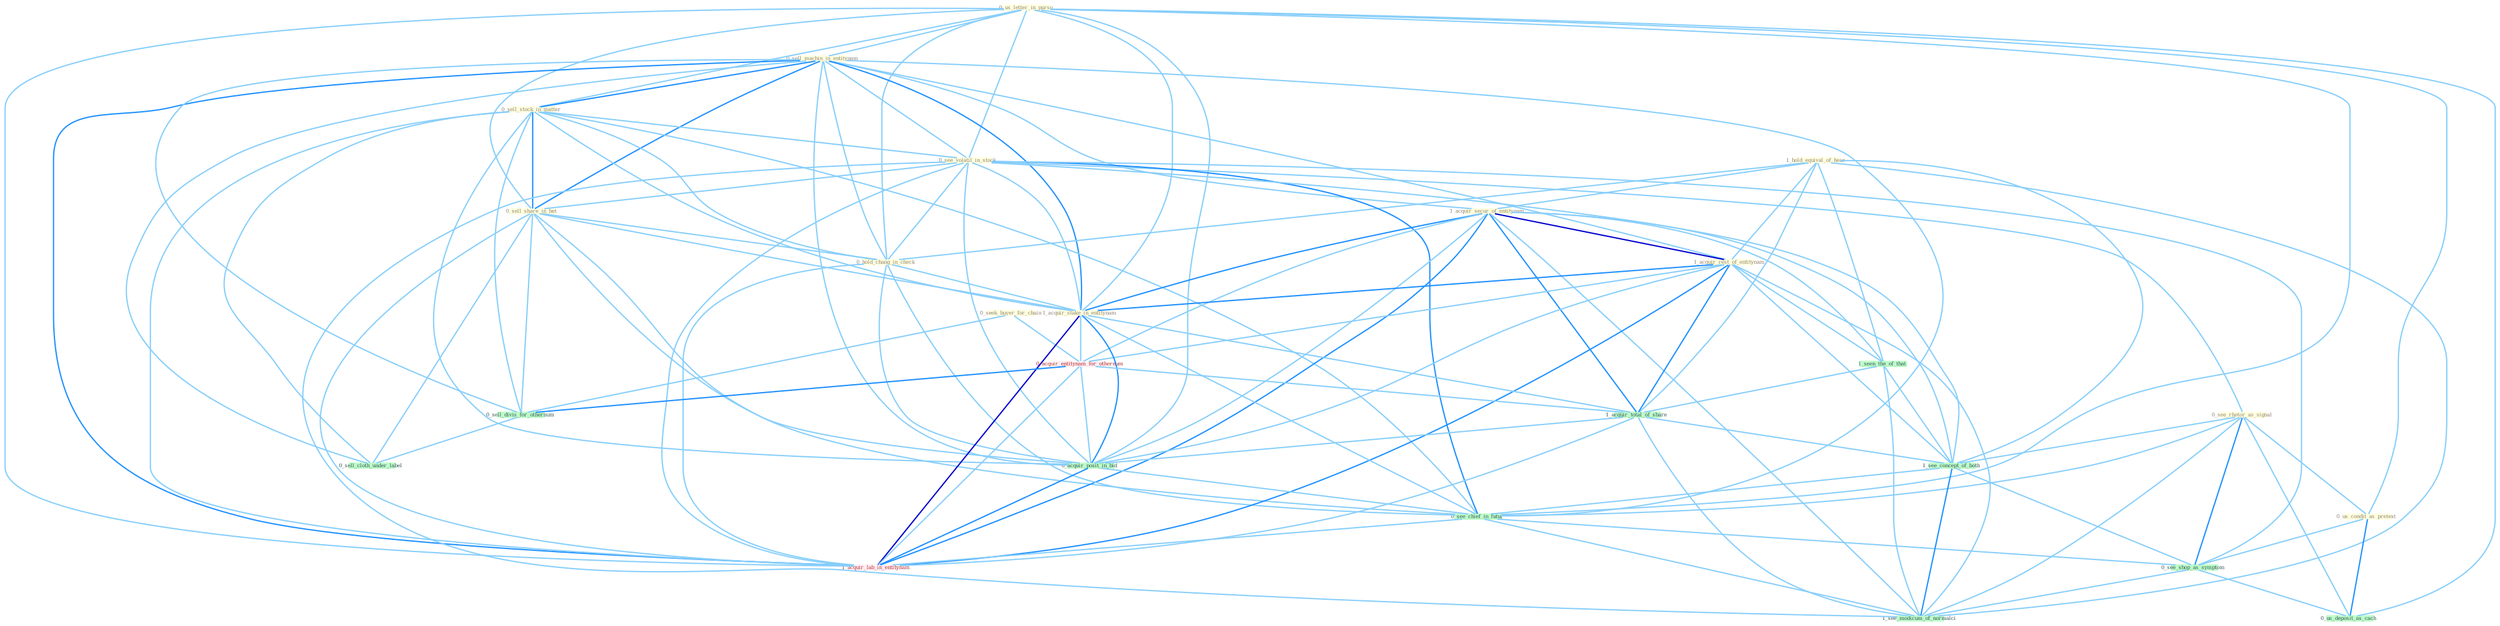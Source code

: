 Graph G{ 
    node
    [shape=polygon,style=filled,width=.5,height=.06,color="#BDFCC9",fixedsize=true,fontsize=4,
    fontcolor="#2f4f4f"];
    {node
    [color="#ffffe0", fontcolor="#8b7d6b"] "0_us_letter_in_pursu " "0_sell_machin_in_entitynam " "0_sell_stock_in_matter " "1_hold_equival_of_hear " "0_see_volatil_in_stock " "0_sell_share_in_bet " "1_acquir_secur_of_entitynam " "0_hold_chang_in_check " "1_acquir_rest_of_entitynam " "0_seek_buyer_for_chain " "1_acquir_stake_in_entitynam " "0_see_rhetor_as_signal " "0_us_condit_as_pretext "}
{node [color="#fff0f5", fontcolor="#b22222"] "0_acquir_entitynam_for_othernum " "1_acquir_lab_in_entitynam "}
edge [color="#B0E2FF"];

	"0_us_letter_in_pursu " -- "0_sell_machin_in_entitynam " [w="1", color="#87cefa" ];
	"0_us_letter_in_pursu " -- "0_sell_stock_in_matter " [w="1", color="#87cefa" ];
	"0_us_letter_in_pursu " -- "0_see_volatil_in_stock " [w="1", color="#87cefa" ];
	"0_us_letter_in_pursu " -- "0_sell_share_in_bet " [w="1", color="#87cefa" ];
	"0_us_letter_in_pursu " -- "0_hold_chang_in_check " [w="1", color="#87cefa" ];
	"0_us_letter_in_pursu " -- "1_acquir_stake_in_entitynam " [w="1", color="#87cefa" ];
	"0_us_letter_in_pursu " -- "0_us_condit_as_pretext " [w="1", color="#87cefa" ];
	"0_us_letter_in_pursu " -- "0_acquir_posit_in_bid " [w="1", color="#87cefa" ];
	"0_us_letter_in_pursu " -- "0_see_chief_in_futur " [w="1", color="#87cefa" ];
	"0_us_letter_in_pursu " -- "1_acquir_lab_in_entitynam " [w="1", color="#87cefa" ];
	"0_us_letter_in_pursu " -- "0_us_deposit_as_cach " [w="1", color="#87cefa" ];
	"0_sell_machin_in_entitynam " -- "0_sell_stock_in_matter " [w="2", color="#1e90ff" , len=0.8];
	"0_sell_machin_in_entitynam " -- "0_see_volatil_in_stock " [w="1", color="#87cefa" ];
	"0_sell_machin_in_entitynam " -- "0_sell_share_in_bet " [w="2", color="#1e90ff" , len=0.8];
	"0_sell_machin_in_entitynam " -- "1_acquir_secur_of_entitynam " [w="1", color="#87cefa" ];
	"0_sell_machin_in_entitynam " -- "0_hold_chang_in_check " [w="1", color="#87cefa" ];
	"0_sell_machin_in_entitynam " -- "1_acquir_rest_of_entitynam " [w="1", color="#87cefa" ];
	"0_sell_machin_in_entitynam " -- "1_acquir_stake_in_entitynam " [w="2", color="#1e90ff" , len=0.8];
	"0_sell_machin_in_entitynam " -- "0_sell_divis_for_othernum " [w="1", color="#87cefa" ];
	"0_sell_machin_in_entitynam " -- "0_sell_cloth_under_label " [w="1", color="#87cefa" ];
	"0_sell_machin_in_entitynam " -- "0_acquir_posit_in_bid " [w="1", color="#87cefa" ];
	"0_sell_machin_in_entitynam " -- "0_see_chief_in_futur " [w="1", color="#87cefa" ];
	"0_sell_machin_in_entitynam " -- "1_acquir_lab_in_entitynam " [w="2", color="#1e90ff" , len=0.8];
	"0_sell_stock_in_matter " -- "0_see_volatil_in_stock " [w="1", color="#87cefa" ];
	"0_sell_stock_in_matter " -- "0_sell_share_in_bet " [w="2", color="#1e90ff" , len=0.8];
	"0_sell_stock_in_matter " -- "0_hold_chang_in_check " [w="1", color="#87cefa" ];
	"0_sell_stock_in_matter " -- "1_acquir_stake_in_entitynam " [w="1", color="#87cefa" ];
	"0_sell_stock_in_matter " -- "0_sell_divis_for_othernum " [w="1", color="#87cefa" ];
	"0_sell_stock_in_matter " -- "0_sell_cloth_under_label " [w="1", color="#87cefa" ];
	"0_sell_stock_in_matter " -- "0_acquir_posit_in_bid " [w="1", color="#87cefa" ];
	"0_sell_stock_in_matter " -- "0_see_chief_in_futur " [w="1", color="#87cefa" ];
	"0_sell_stock_in_matter " -- "1_acquir_lab_in_entitynam " [w="1", color="#87cefa" ];
	"1_hold_equival_of_hear " -- "1_acquir_secur_of_entitynam " [w="1", color="#87cefa" ];
	"1_hold_equival_of_hear " -- "0_hold_chang_in_check " [w="1", color="#87cefa" ];
	"1_hold_equival_of_hear " -- "1_acquir_rest_of_entitynam " [w="1", color="#87cefa" ];
	"1_hold_equival_of_hear " -- "1_seen_the_of_that " [w="1", color="#87cefa" ];
	"1_hold_equival_of_hear " -- "1_acquir_total_of_share " [w="1", color="#87cefa" ];
	"1_hold_equival_of_hear " -- "1_see_concept_of_both " [w="1", color="#87cefa" ];
	"1_hold_equival_of_hear " -- "1_see_modicum_of_normalci " [w="1", color="#87cefa" ];
	"0_see_volatil_in_stock " -- "0_sell_share_in_bet " [w="1", color="#87cefa" ];
	"0_see_volatil_in_stock " -- "0_hold_chang_in_check " [w="1", color="#87cefa" ];
	"0_see_volatil_in_stock " -- "1_acquir_stake_in_entitynam " [w="1", color="#87cefa" ];
	"0_see_volatil_in_stock " -- "0_see_rhetor_as_signal " [w="1", color="#87cefa" ];
	"0_see_volatil_in_stock " -- "0_acquir_posit_in_bid " [w="1", color="#87cefa" ];
	"0_see_volatil_in_stock " -- "1_see_concept_of_both " [w="1", color="#87cefa" ];
	"0_see_volatil_in_stock " -- "0_see_chief_in_futur " [w="2", color="#1e90ff" , len=0.8];
	"0_see_volatil_in_stock " -- "0_see_shop_as_symptom " [w="1", color="#87cefa" ];
	"0_see_volatil_in_stock " -- "1_acquir_lab_in_entitynam " [w="1", color="#87cefa" ];
	"0_see_volatil_in_stock " -- "1_see_modicum_of_normalci " [w="1", color="#87cefa" ];
	"0_sell_share_in_bet " -- "0_hold_chang_in_check " [w="1", color="#87cefa" ];
	"0_sell_share_in_bet " -- "1_acquir_stake_in_entitynam " [w="1", color="#87cefa" ];
	"0_sell_share_in_bet " -- "0_sell_divis_for_othernum " [w="1", color="#87cefa" ];
	"0_sell_share_in_bet " -- "0_sell_cloth_under_label " [w="1", color="#87cefa" ];
	"0_sell_share_in_bet " -- "0_acquir_posit_in_bid " [w="1", color="#87cefa" ];
	"0_sell_share_in_bet " -- "0_see_chief_in_futur " [w="1", color="#87cefa" ];
	"0_sell_share_in_bet " -- "1_acquir_lab_in_entitynam " [w="1", color="#87cefa" ];
	"1_acquir_secur_of_entitynam " -- "1_acquir_rest_of_entitynam " [w="3", color="#0000cd" , len=0.6];
	"1_acquir_secur_of_entitynam " -- "1_acquir_stake_in_entitynam " [w="2", color="#1e90ff" , len=0.8];
	"1_acquir_secur_of_entitynam " -- "0_acquir_entitynam_for_othernum " [w="1", color="#87cefa" ];
	"1_acquir_secur_of_entitynam " -- "1_seen_the_of_that " [w="1", color="#87cefa" ];
	"1_acquir_secur_of_entitynam " -- "1_acquir_total_of_share " [w="2", color="#1e90ff" , len=0.8];
	"1_acquir_secur_of_entitynam " -- "0_acquir_posit_in_bid " [w="1", color="#87cefa" ];
	"1_acquir_secur_of_entitynam " -- "1_see_concept_of_both " [w="1", color="#87cefa" ];
	"1_acquir_secur_of_entitynam " -- "1_acquir_lab_in_entitynam " [w="2", color="#1e90ff" , len=0.8];
	"1_acquir_secur_of_entitynam " -- "1_see_modicum_of_normalci " [w="1", color="#87cefa" ];
	"0_hold_chang_in_check " -- "1_acquir_stake_in_entitynam " [w="1", color="#87cefa" ];
	"0_hold_chang_in_check " -- "0_acquir_posit_in_bid " [w="1", color="#87cefa" ];
	"0_hold_chang_in_check " -- "0_see_chief_in_futur " [w="1", color="#87cefa" ];
	"0_hold_chang_in_check " -- "1_acquir_lab_in_entitynam " [w="1", color="#87cefa" ];
	"1_acquir_rest_of_entitynam " -- "1_acquir_stake_in_entitynam " [w="2", color="#1e90ff" , len=0.8];
	"1_acquir_rest_of_entitynam " -- "0_acquir_entitynam_for_othernum " [w="1", color="#87cefa" ];
	"1_acquir_rest_of_entitynam " -- "1_seen_the_of_that " [w="1", color="#87cefa" ];
	"1_acquir_rest_of_entitynam " -- "1_acquir_total_of_share " [w="2", color="#1e90ff" , len=0.8];
	"1_acquir_rest_of_entitynam " -- "0_acquir_posit_in_bid " [w="1", color="#87cefa" ];
	"1_acquir_rest_of_entitynam " -- "1_see_concept_of_both " [w="1", color="#87cefa" ];
	"1_acquir_rest_of_entitynam " -- "1_acquir_lab_in_entitynam " [w="2", color="#1e90ff" , len=0.8];
	"1_acquir_rest_of_entitynam " -- "1_see_modicum_of_normalci " [w="1", color="#87cefa" ];
	"0_seek_buyer_for_chain " -- "0_acquir_entitynam_for_othernum " [w="1", color="#87cefa" ];
	"0_seek_buyer_for_chain " -- "0_sell_divis_for_othernum " [w="1", color="#87cefa" ];
	"1_acquir_stake_in_entitynam " -- "0_acquir_entitynam_for_othernum " [w="1", color="#87cefa" ];
	"1_acquir_stake_in_entitynam " -- "1_acquir_total_of_share " [w="1", color="#87cefa" ];
	"1_acquir_stake_in_entitynam " -- "0_acquir_posit_in_bid " [w="2", color="#1e90ff" , len=0.8];
	"1_acquir_stake_in_entitynam " -- "0_see_chief_in_futur " [w="1", color="#87cefa" ];
	"1_acquir_stake_in_entitynam " -- "1_acquir_lab_in_entitynam " [w="3", color="#0000cd" , len=0.6];
	"0_see_rhetor_as_signal " -- "0_us_condit_as_pretext " [w="1", color="#87cefa" ];
	"0_see_rhetor_as_signal " -- "1_see_concept_of_both " [w="1", color="#87cefa" ];
	"0_see_rhetor_as_signal " -- "0_see_chief_in_futur " [w="1", color="#87cefa" ];
	"0_see_rhetor_as_signal " -- "0_see_shop_as_symptom " [w="2", color="#1e90ff" , len=0.8];
	"0_see_rhetor_as_signal " -- "0_us_deposit_as_cach " [w="1", color="#87cefa" ];
	"0_see_rhetor_as_signal " -- "1_see_modicum_of_normalci " [w="1", color="#87cefa" ];
	"0_us_condit_as_pretext " -- "0_see_shop_as_symptom " [w="1", color="#87cefa" ];
	"0_us_condit_as_pretext " -- "0_us_deposit_as_cach " [w="2", color="#1e90ff" , len=0.8];
	"0_acquir_entitynam_for_othernum " -- "0_sell_divis_for_othernum " [w="2", color="#1e90ff" , len=0.8];
	"0_acquir_entitynam_for_othernum " -- "1_acquir_total_of_share " [w="1", color="#87cefa" ];
	"0_acquir_entitynam_for_othernum " -- "0_acquir_posit_in_bid " [w="1", color="#87cefa" ];
	"0_acquir_entitynam_for_othernum " -- "1_acquir_lab_in_entitynam " [w="1", color="#87cefa" ];
	"1_seen_the_of_that " -- "1_acquir_total_of_share " [w="1", color="#87cefa" ];
	"1_seen_the_of_that " -- "1_see_concept_of_both " [w="1", color="#87cefa" ];
	"1_seen_the_of_that " -- "1_see_modicum_of_normalci " [w="1", color="#87cefa" ];
	"0_sell_divis_for_othernum " -- "0_sell_cloth_under_label " [w="1", color="#87cefa" ];
	"1_acquir_total_of_share " -- "0_acquir_posit_in_bid " [w="1", color="#87cefa" ];
	"1_acquir_total_of_share " -- "1_see_concept_of_both " [w="1", color="#87cefa" ];
	"1_acquir_total_of_share " -- "1_acquir_lab_in_entitynam " [w="1", color="#87cefa" ];
	"1_acquir_total_of_share " -- "1_see_modicum_of_normalci " [w="1", color="#87cefa" ];
	"0_acquir_posit_in_bid " -- "0_see_chief_in_futur " [w="1", color="#87cefa" ];
	"0_acquir_posit_in_bid " -- "1_acquir_lab_in_entitynam " [w="2", color="#1e90ff" , len=0.8];
	"1_see_concept_of_both " -- "0_see_chief_in_futur " [w="1", color="#87cefa" ];
	"1_see_concept_of_both " -- "0_see_shop_as_symptom " [w="1", color="#87cefa" ];
	"1_see_concept_of_both " -- "1_see_modicum_of_normalci " [w="2", color="#1e90ff" , len=0.8];
	"0_see_chief_in_futur " -- "0_see_shop_as_symptom " [w="1", color="#87cefa" ];
	"0_see_chief_in_futur " -- "1_acquir_lab_in_entitynam " [w="1", color="#87cefa" ];
	"0_see_chief_in_futur " -- "1_see_modicum_of_normalci " [w="1", color="#87cefa" ];
	"0_see_shop_as_symptom " -- "0_us_deposit_as_cach " [w="1", color="#87cefa" ];
	"0_see_shop_as_symptom " -- "1_see_modicum_of_normalci " [w="1", color="#87cefa" ];
}